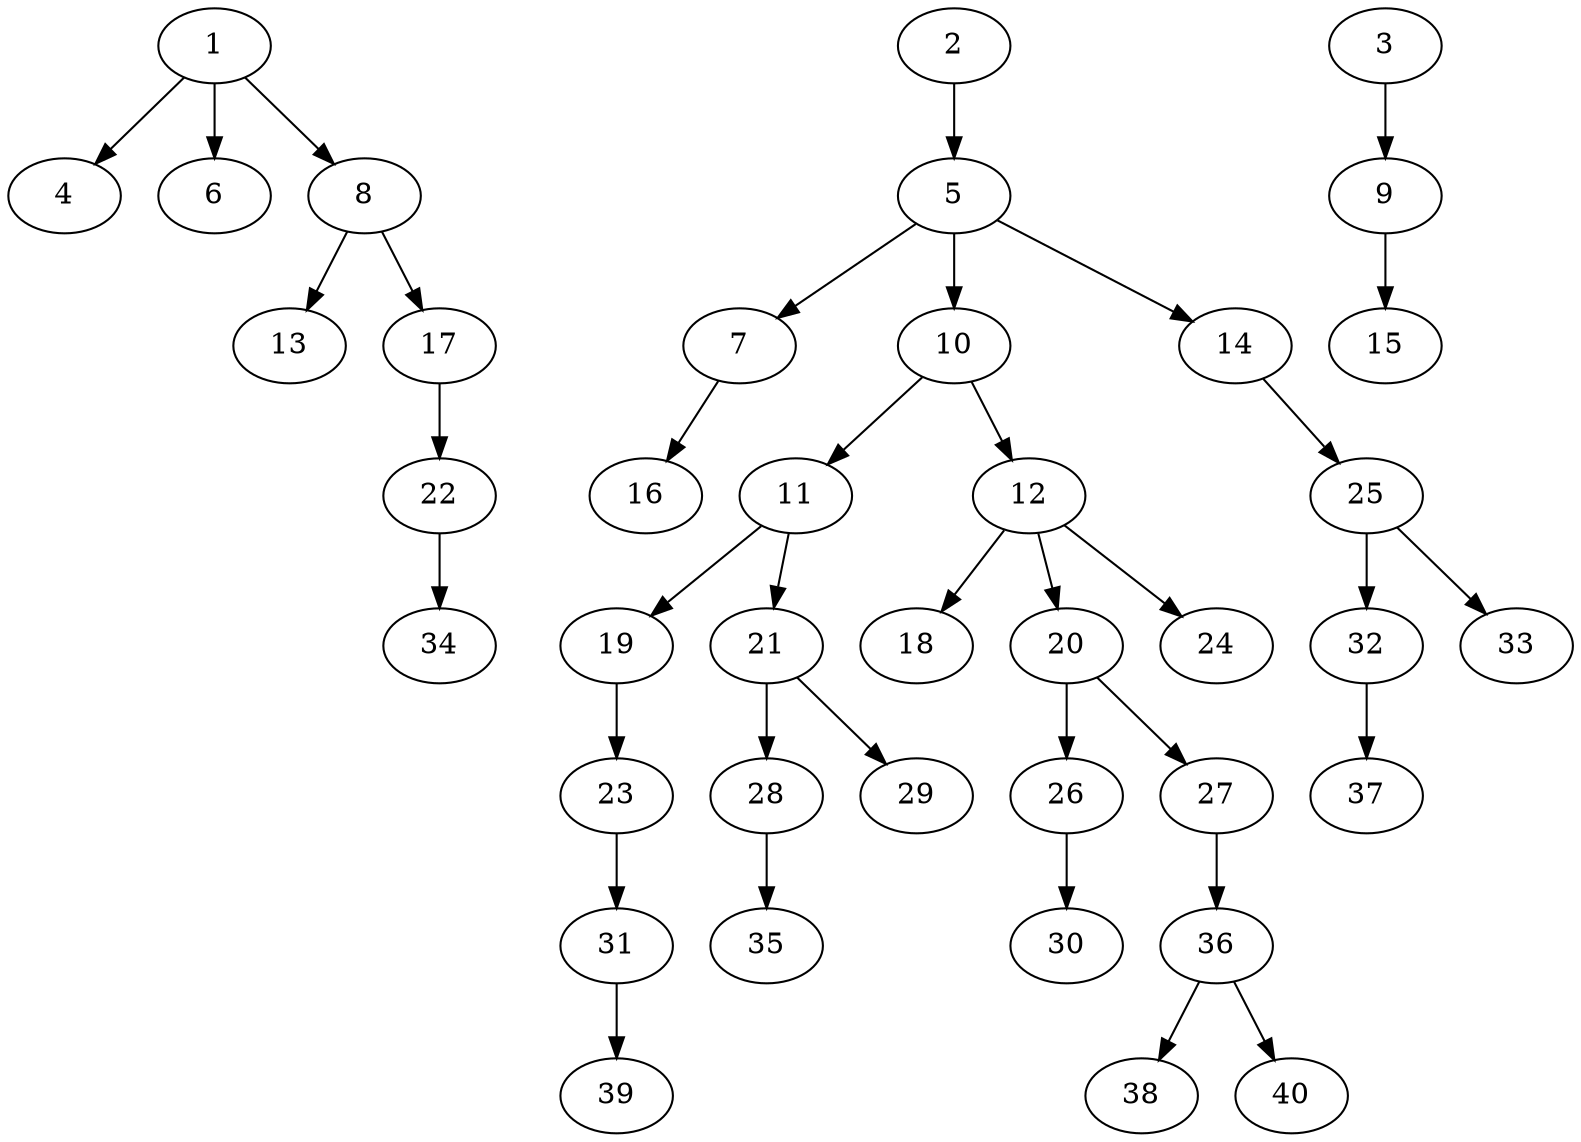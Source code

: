// DAG automatically generated by daggen at Wed Jul  6 13:38:15 2022
// ./daggen -n 40 --fat 0.4 --density 0.2 --regular 0.2 --jump 2 --minalpha 20 --maxalpha 150 --dot -o test.dot 
digraph G {
  1 [size="8589934592", alpha="91.28"]
  1 -> 4 [size ="33554432"]
  1 -> 6 [size ="33554432"]
  1 -> 8 [size ="33554432"]
  2 [size="197331839900", alpha="89.77"]
  2 -> 5 [size ="536870912"]
  3 [size="19336151374", alpha="76.75"]
  3 -> 9 [size ="411041792"]
  4 [size="3573843022", alpha="65.46"]
  5 [size="8170418978", alpha="99.32"]
  5 -> 7 [size ="209715200"]
  5 -> 10 [size ="209715200"]
  5 -> 14 [size ="209715200"]
  6 [size="171750332988", alpha="21.60"]
  7 [size="14528898706", alpha="27.32"]
  7 -> 16 [size ="301989888"]
  8 [size="368293445632", alpha="104.76"]
  8 -> 13 [size ="411041792"]
  8 -> 17 [size ="411041792"]
  9 [size="13466927625", alpha="63.20"]
  9 -> 15 [size ="411041792"]
  10 [size="5599596565", alpha="47.27"]
  10 -> 11 [size ="301989888"]
  10 -> 12 [size ="301989888"]
  11 [size="36203125793", alpha="40.74"]
  11 -> 19 [size ="679477248"]
  11 -> 21 [size ="679477248"]
  12 [size="3341276011", alpha="85.21"]
  12 -> 18 [size ="75497472"]
  12 -> 20 [size ="75497472"]
  12 -> 24 [size ="75497472"]
  13 [size="4528944286", alpha="82.23"]
  14 [size="549755813888", alpha="53.70"]
  14 -> 25 [size ="536870912"]
  15 [size="11682313836", alpha="68.07"]
  16 [size="107063272983", alpha="123.85"]
  17 [size="105626550922", alpha="142.73"]
  17 -> 22 [size ="209715200"]
  18 [size="1678827053", alpha="58.45"]
  19 [size="945112255954", alpha="143.49"]
  19 -> 23 [size ="679477248"]
  20 [size="231928233984", alpha="104.22"]
  20 -> 26 [size ="301989888"]
  20 -> 27 [size ="301989888"]
  21 [size="883920068499", alpha="101.97"]
  21 -> 28 [size ="838860800"]
  21 -> 29 [size ="838860800"]
  22 [size="17502374043", alpha="60.44"]
  22 -> 34 [size ="411041792"]
  23 [size="13248176064", alpha="23.23"]
  23 -> 31 [size ="679477248"]
  24 [size="3574647957", alpha="91.20"]
  25 [size="51569081162", alpha="63.56"]
  25 -> 32 [size ="838860800"]
  25 -> 33 [size ="838860800"]
  26 [size="1073741824000", alpha="119.28"]
  26 -> 30 [size ="838860800"]
  27 [size="231928233984", alpha="136.12"]
  27 -> 36 [size ="301989888"]
  28 [size="8589934592", alpha="142.68"]
  28 -> 35 [size ="33554432"]
  29 [size="633570782676", alpha="59.98"]
  30 [size="4560822250", alpha="39.29"]
  31 [size="549755813888", alpha="127.20"]
  31 -> 39 [size ="536870912"]
  32 [size="47122054889", alpha="140.49"]
  32 -> 37 [size ="33554432"]
  33 [size="1260273229154", alpha="137.90"]
  34 [size="231928233984", alpha="144.18"]
  35 [size="24760416259", alpha="23.88"]
  36 [size="9005195172", alpha="56.12"]
  36 -> 38 [size ="301989888"]
  36 -> 40 [size ="301989888"]
  37 [size="1297506698", alpha="64.52"]
  38 [size="14339982586", alpha="108.51"]
  39 [size="343507504520", alpha="85.73"]
  40 [size="23494490243", alpha="99.71"]
}
